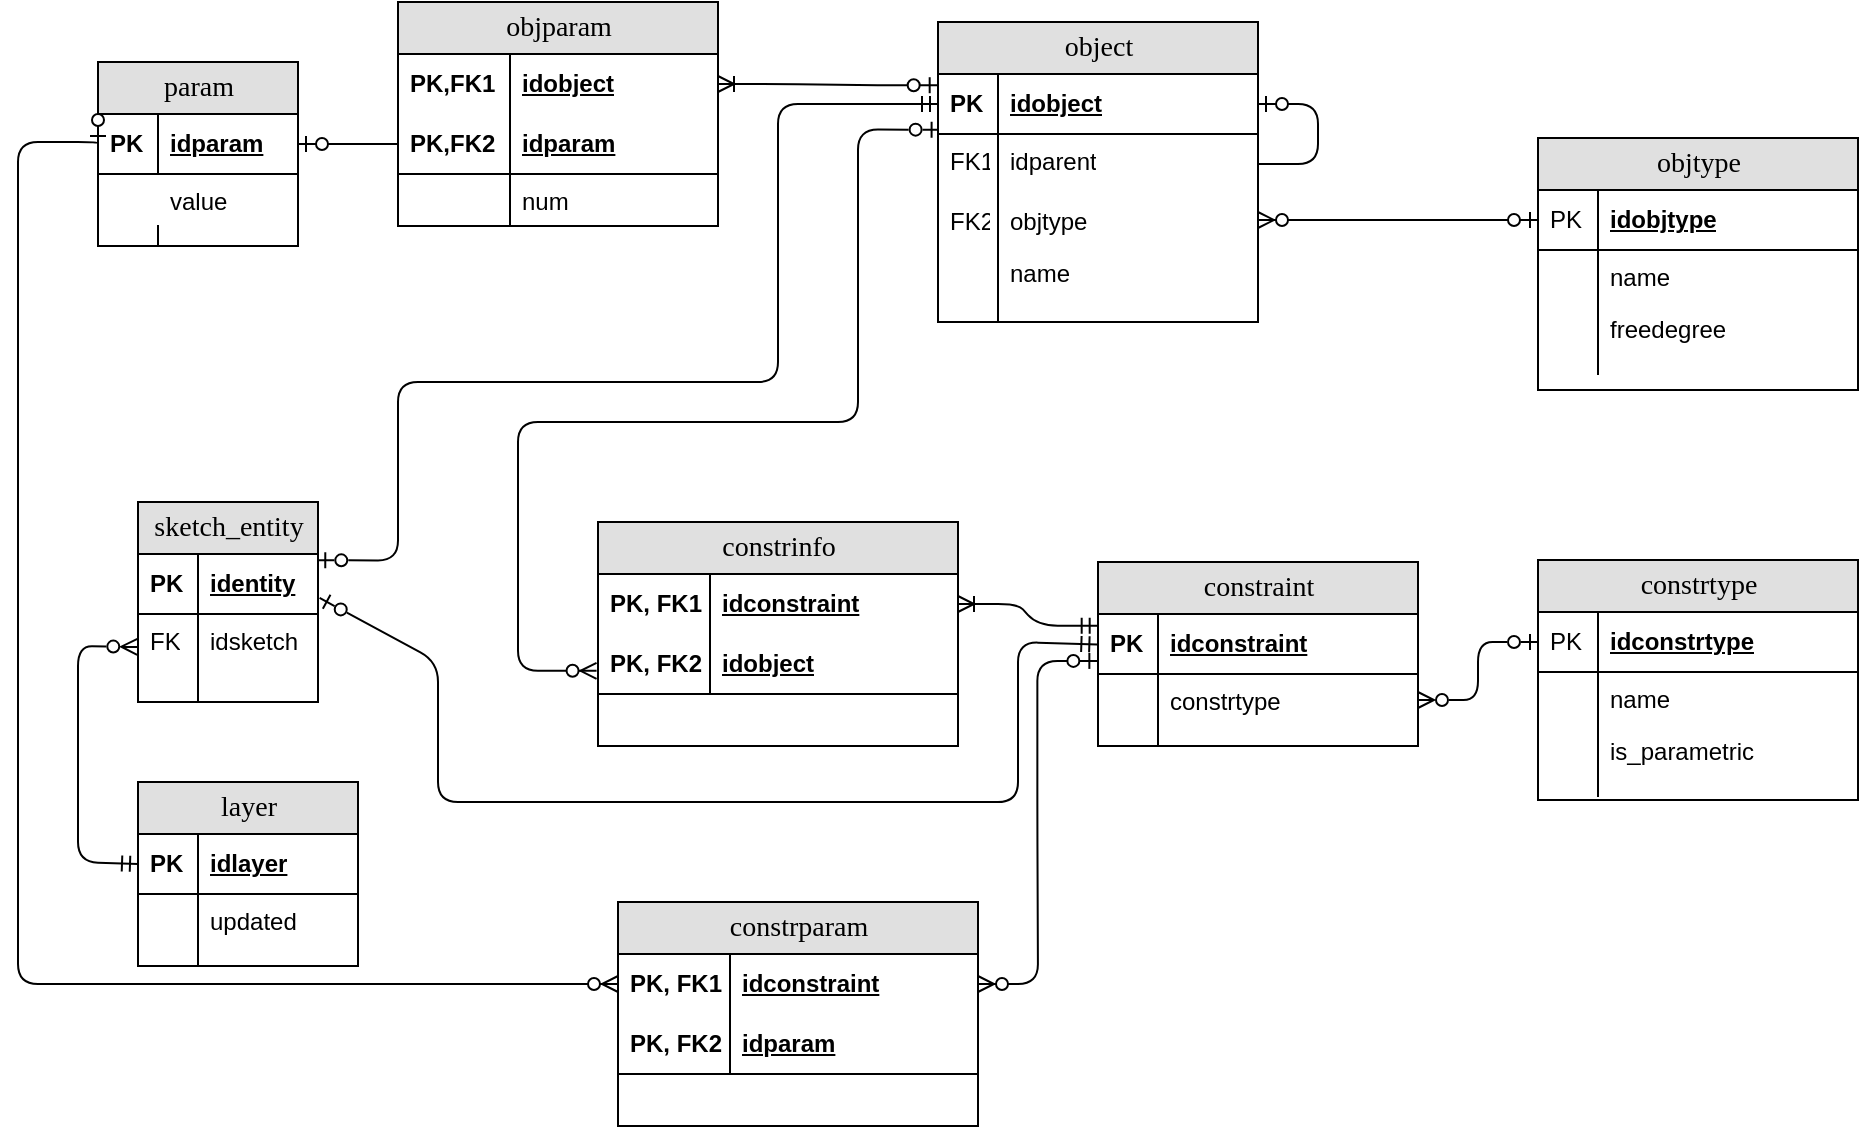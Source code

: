 <mxfile version="20.3.0" type="device"><diagram name="Page-1" id="e56a1550-8fbb-45ad-956c-1786394a9013"><mxGraphModel dx="1185" dy="732" grid="1" gridSize="10" guides="1" tooltips="1" connect="1" arrows="1" fold="1" page="1" pageScale="1" pageWidth="1169" pageHeight="827" background="none" math="0" shadow="0"><root><mxCell id="0"/><mxCell id="1" parent="0"/><mxCell id="2e49270ec7c68f3f-19" value="constrtype" style="swimlane;html=1;fontStyle=0;childLayout=stackLayout;horizontal=1;startSize=26;fillColor=#e0e0e0;horizontalStack=0;resizeParent=1;resizeLast=0;collapsible=1;marginBottom=0;swimlaneFillColor=#ffffff;align=center;rounded=0;shadow=0;comic=0;labelBackgroundColor=none;strokeWidth=1;fontFamily=Verdana;fontSize=14" parent="1" vertex="1"><mxGeometry x="790" y="299" width="160" height="120" as="geometry"/></mxCell><mxCell id="2e49270ec7c68f3f-20" value="idconstrtype" style="shape=partialRectangle;top=0;left=0;right=0;bottom=1;html=1;align=left;verticalAlign=middle;fillColor=none;spacingLeft=34;spacingRight=4;whiteSpace=wrap;overflow=hidden;rotatable=0;points=[[0,0.5],[1,0.5]];portConstraint=eastwest;dropTarget=0;fontStyle=5;" parent="2e49270ec7c68f3f-19" vertex="1"><mxGeometry y="26" width="160" height="30" as="geometry"/></mxCell><mxCell id="2e49270ec7c68f3f-21" value="PK" style="shape=partialRectangle;top=0;left=0;bottom=0;html=1;fillColor=none;align=left;verticalAlign=middle;spacingLeft=4;spacingRight=4;whiteSpace=wrap;overflow=hidden;rotatable=0;points=[];portConstraint=eastwest;part=1;" parent="2e49270ec7c68f3f-20" vertex="1" connectable="0"><mxGeometry width="30" height="30" as="geometry"/></mxCell><mxCell id="2e49270ec7c68f3f-22" value="name" style="shape=partialRectangle;top=0;left=0;right=0;bottom=0;html=1;align=left;verticalAlign=top;fillColor=none;spacingLeft=34;spacingRight=4;whiteSpace=wrap;overflow=hidden;rotatable=0;points=[[0,0.5],[1,0.5]];portConstraint=eastwest;dropTarget=0;" parent="2e49270ec7c68f3f-19" vertex="1"><mxGeometry y="56" width="160" height="26" as="geometry"/></mxCell><mxCell id="2e49270ec7c68f3f-23" value="" style="shape=partialRectangle;top=0;left=0;bottom=0;html=1;fillColor=none;align=left;verticalAlign=top;spacingLeft=4;spacingRight=4;whiteSpace=wrap;overflow=hidden;rotatable=0;points=[];portConstraint=eastwest;part=1;" parent="2e49270ec7c68f3f-22" vertex="1" connectable="0"><mxGeometry width="30" height="26" as="geometry"/></mxCell><mxCell id="2e49270ec7c68f3f-24" value="is_parametric" style="shape=partialRectangle;top=0;left=0;right=0;bottom=0;html=1;align=left;verticalAlign=top;fillColor=none;spacingLeft=34;spacingRight=4;whiteSpace=wrap;overflow=hidden;rotatable=0;points=[[0,0.5],[1,0.5]];portConstraint=eastwest;dropTarget=0;" parent="2e49270ec7c68f3f-19" vertex="1"><mxGeometry y="82" width="160" height="26" as="geometry"/></mxCell><mxCell id="2e49270ec7c68f3f-25" value="" style="shape=partialRectangle;top=0;left=0;bottom=0;html=1;fillColor=none;align=left;verticalAlign=top;spacingLeft=4;spacingRight=4;whiteSpace=wrap;overflow=hidden;rotatable=0;points=[];portConstraint=eastwest;part=1;" parent="2e49270ec7c68f3f-24" vertex="1" connectable="0"><mxGeometry width="30" height="26" as="geometry"/></mxCell><mxCell id="2e49270ec7c68f3f-28" value="" style="shape=partialRectangle;top=0;left=0;right=0;bottom=0;html=1;align=left;verticalAlign=top;fillColor=none;spacingLeft=34;spacingRight=4;whiteSpace=wrap;overflow=hidden;rotatable=0;points=[[0,0.5],[1,0.5]];portConstraint=eastwest;dropTarget=0;" parent="2e49270ec7c68f3f-19" vertex="1"><mxGeometry y="108" width="160" height="10" as="geometry"/></mxCell><mxCell id="2e49270ec7c68f3f-29" value="" style="shape=partialRectangle;top=0;left=0;bottom=0;html=1;fillColor=none;align=left;verticalAlign=top;spacingLeft=4;spacingRight=4;whiteSpace=wrap;overflow=hidden;rotatable=0;points=[];portConstraint=eastwest;part=1;" parent="2e49270ec7c68f3f-28" vertex="1" connectable="0"><mxGeometry width="30" height="10" as="geometry"/></mxCell><mxCell id="2e49270ec7c68f3f-58" value="" style="edgeStyle=orthogonalEdgeStyle;html=1;endArrow=ERzeroToMany;startArrow=ERzeroToOne;labelBackgroundColor=none;fontFamily=Verdana;fontSize=14;entryX=-0.004;entryY=0.613;entryDx=0;entryDy=0;entryPerimeter=0;startFill=0;exitX=0.005;exitY=0.928;exitDx=0;exitDy=0;exitPerimeter=0;" parent="1" source="JRJyZ1dtYVGgoITnf_il-45" target="2e49270ec7c68f3f-67" edge="1"><mxGeometry width="100" height="100" relative="1" as="geometry"><mxPoint x="550" y="110" as="sourcePoint"/><mxPoint x="300" y="360" as="targetPoint"/><Array as="points"><mxPoint x="450" y="84"/><mxPoint x="450" y="230"/><mxPoint x="280" y="230"/><mxPoint x="280" y="354"/></Array></mxGeometry></mxCell><mxCell id="2e49270ec7c68f3f-64" value="constrinfo" style="swimlane;html=1;fontStyle=0;childLayout=stackLayout;horizontal=1;startSize=26;fillColor=#e0e0e0;horizontalStack=0;resizeParent=1;resizeLast=0;collapsible=1;marginBottom=0;swimlaneFillColor=#ffffff;align=center;rounded=0;shadow=0;comic=0;labelBackgroundColor=none;strokeWidth=1;fontFamily=Verdana;fontSize=14" parent="1" vertex="1"><mxGeometry x="320" y="280" width="180" height="112" as="geometry"/></mxCell><mxCell id="2e49270ec7c68f3f-65" value="idconstraint" style="shape=partialRectangle;top=0;left=0;right=0;bottom=0;html=1;align=left;verticalAlign=middle;fillColor=none;spacingLeft=60;spacingRight=4;whiteSpace=wrap;overflow=hidden;rotatable=0;points=[[0,0.5],[1,0.5]];portConstraint=eastwest;dropTarget=0;fontStyle=5;" parent="2e49270ec7c68f3f-64" vertex="1"><mxGeometry y="26" width="180" height="30" as="geometry"/></mxCell><mxCell id="2e49270ec7c68f3f-66" value="PK, FK1" style="shape=partialRectangle;fontStyle=1;top=0;left=0;bottom=0;html=1;fillColor=none;align=left;verticalAlign=middle;spacingLeft=4;spacingRight=4;whiteSpace=wrap;overflow=hidden;rotatable=0;points=[];portConstraint=eastwest;part=1;strokeColor=default;" parent="2e49270ec7c68f3f-65" vertex="1" connectable="0"><mxGeometry width="56" height="30" as="geometry"/></mxCell><mxCell id="2e49270ec7c68f3f-67" value="idobject" style="shape=partialRectangle;top=0;left=0;right=0;bottom=1;html=1;align=left;verticalAlign=middle;fillColor=none;spacingLeft=60;spacingRight=4;whiteSpace=wrap;overflow=hidden;rotatable=0;points=[[0,0.5],[1,0.5]];portConstraint=eastwest;dropTarget=0;fontStyle=5;strokeColor=default;" parent="2e49270ec7c68f3f-64" vertex="1"><mxGeometry y="56" width="180" height="30" as="geometry"/></mxCell><mxCell id="2e49270ec7c68f3f-68" value="PK, FK2" style="shape=partialRectangle;fontStyle=1;top=0;left=0;bottom=0;html=1;fillColor=none;align=left;verticalAlign=middle;spacingLeft=4;spacingRight=4;whiteSpace=wrap;overflow=hidden;rotatable=0;points=[];portConstraint=eastwest;part=1;" parent="2e49270ec7c68f3f-67" vertex="1" connectable="0"><mxGeometry width="56" height="30" as="geometry"/></mxCell><mxCell id="GAiNiBLoy0UQSmP_4jU9-3" value="sketch_entity" style="swimlane;html=1;fontStyle=0;childLayout=stackLayout;horizontal=1;startSize=26;fillColor=#e0e0e0;horizontalStack=0;resizeParent=1;resizeLast=0;collapsible=1;marginBottom=0;swimlaneFillColor=#ffffff;align=center;rounded=0;shadow=0;comic=0;labelBackgroundColor=none;strokeWidth=1;fontFamily=Verdana;fontSize=14;swimlaneLine=1;" parent="1" vertex="1"><mxGeometry x="90" y="270" width="90" height="100" as="geometry"/></mxCell><mxCell id="GAiNiBLoy0UQSmP_4jU9-4" value="identity" style="shape=partialRectangle;top=0;left=0;right=0;bottom=1;html=1;align=left;verticalAlign=middle;fillColor=none;spacingLeft=34;spacingRight=4;whiteSpace=wrap;overflow=hidden;rotatable=0;points=[[0,0.5],[1,0.5]];portConstraint=eastwest;dropTarget=0;fontStyle=5;" parent="GAiNiBLoy0UQSmP_4jU9-3" vertex="1"><mxGeometry y="26" width="90" height="30" as="geometry"/></mxCell><mxCell id="GAiNiBLoy0UQSmP_4jU9-5" value="&lt;b&gt;PK&lt;/b&gt;" style="shape=partialRectangle;top=0;left=0;bottom=0;html=1;fillColor=none;align=left;verticalAlign=middle;spacingLeft=4;spacingRight=4;whiteSpace=wrap;overflow=hidden;rotatable=0;points=[];portConstraint=eastwest;part=1;" parent="GAiNiBLoy0UQSmP_4jU9-4" vertex="1" connectable="0"><mxGeometry width="30" height="30" as="geometry"/></mxCell><mxCell id="GAiNiBLoy0UQSmP_4jU9-6" value="idsketch" style="shape=partialRectangle;top=0;left=0;right=0;bottom=0;html=1;align=left;verticalAlign=top;fillColor=none;spacingLeft=34;spacingRight=4;whiteSpace=wrap;overflow=hidden;rotatable=0;points=[[0,0.5],[1,0.5]];portConstraint=eastwest;dropTarget=0;" parent="GAiNiBLoy0UQSmP_4jU9-3" vertex="1"><mxGeometry y="56" width="90" height="26" as="geometry"/></mxCell><mxCell id="GAiNiBLoy0UQSmP_4jU9-7" value="FK" style="shape=partialRectangle;top=0;left=0;bottom=0;html=1;fillColor=none;align=left;verticalAlign=top;spacingLeft=4;spacingRight=4;whiteSpace=wrap;overflow=hidden;rotatable=0;points=[];portConstraint=eastwest;part=1;" parent="GAiNiBLoy0UQSmP_4jU9-6" vertex="1" connectable="0"><mxGeometry width="30" height="26" as="geometry"/></mxCell><mxCell id="GAiNiBLoy0UQSmP_4jU9-10" value="" style="shape=partialRectangle;top=0;left=0;right=0;bottom=0;html=1;align=left;verticalAlign=top;fillColor=none;spacingLeft=34;spacingRight=4;whiteSpace=wrap;overflow=hidden;rotatable=0;points=[[0,0.5],[1,0.5]];portConstraint=eastwest;dropTarget=0;" parent="GAiNiBLoy0UQSmP_4jU9-3" vertex="1"><mxGeometry y="82" width="90" height="18" as="geometry"/></mxCell><mxCell id="GAiNiBLoy0UQSmP_4jU9-11" value="" style="shape=partialRectangle;top=0;left=0;bottom=0;html=1;fillColor=none;align=left;verticalAlign=top;spacingLeft=4;spacingRight=4;whiteSpace=wrap;overflow=hidden;rotatable=0;points=[];portConstraint=eastwest;part=1;" parent="GAiNiBLoy0UQSmP_4jU9-10" vertex="1" connectable="0"><mxGeometry width="30" height="18" as="geometry"/></mxCell><mxCell id="GAiNiBLoy0UQSmP_4jU9-13" value="layer" style="swimlane;html=1;fontStyle=0;childLayout=stackLayout;horizontal=1;startSize=26;fillColor=#e0e0e0;horizontalStack=0;resizeParent=1;resizeLast=0;collapsible=1;marginBottom=0;swimlaneFillColor=#ffffff;align=center;rounded=0;shadow=0;comic=0;labelBackgroundColor=none;strokeWidth=1;fontFamily=Verdana;fontSize=14;swimlaneLine=1;" parent="1" vertex="1"><mxGeometry x="90" y="410" width="110" height="92" as="geometry"/></mxCell><mxCell id="GAiNiBLoy0UQSmP_4jU9-14" value="idlayer" style="shape=partialRectangle;top=0;left=0;right=0;bottom=1;html=1;align=left;verticalAlign=middle;fillColor=none;spacingLeft=34;spacingRight=4;whiteSpace=wrap;overflow=hidden;rotatable=0;points=[[0,0.5],[1,0.5]];portConstraint=eastwest;dropTarget=0;fontStyle=5;" parent="GAiNiBLoy0UQSmP_4jU9-13" vertex="1"><mxGeometry y="26" width="110" height="30" as="geometry"/></mxCell><mxCell id="GAiNiBLoy0UQSmP_4jU9-15" value="&lt;b&gt;PK&lt;/b&gt;" style="shape=partialRectangle;top=0;left=0;bottom=0;html=1;fillColor=none;align=left;verticalAlign=middle;spacingLeft=4;spacingRight=4;whiteSpace=wrap;overflow=hidden;rotatable=0;points=[];portConstraint=eastwest;part=1;" parent="GAiNiBLoy0UQSmP_4jU9-14" vertex="1" connectable="0"><mxGeometry width="30" height="30" as="geometry"/></mxCell><mxCell id="GAiNiBLoy0UQSmP_4jU9-16" value="updated" style="shape=partialRectangle;top=0;left=0;right=0;bottom=0;html=1;align=left;verticalAlign=top;fillColor=none;spacingLeft=34;spacingRight=4;whiteSpace=wrap;overflow=hidden;rotatable=0;points=[[0,0.5],[1,0.5]];portConstraint=eastwest;dropTarget=0;" parent="GAiNiBLoy0UQSmP_4jU9-13" vertex="1"><mxGeometry y="56" width="110" height="26" as="geometry"/></mxCell><mxCell id="GAiNiBLoy0UQSmP_4jU9-17" value="" style="shape=partialRectangle;top=0;left=0;bottom=0;html=1;fillColor=none;align=left;verticalAlign=top;spacingLeft=4;spacingRight=4;whiteSpace=wrap;overflow=hidden;rotatable=0;points=[];portConstraint=eastwest;part=1;" parent="GAiNiBLoy0UQSmP_4jU9-16" vertex="1" connectable="0"><mxGeometry width="30" height="26" as="geometry"/></mxCell><mxCell id="GAiNiBLoy0UQSmP_4jU9-18" value="" style="shape=partialRectangle;top=0;left=0;right=0;bottom=0;html=1;align=left;verticalAlign=top;fillColor=none;spacingLeft=34;spacingRight=4;whiteSpace=wrap;overflow=hidden;rotatable=0;points=[[0,0.5],[1,0.5]];portConstraint=eastwest;dropTarget=0;" parent="GAiNiBLoy0UQSmP_4jU9-13" vertex="1"><mxGeometry y="82" width="110" height="10" as="geometry"/></mxCell><mxCell id="GAiNiBLoy0UQSmP_4jU9-19" value="" style="shape=partialRectangle;top=0;left=0;bottom=0;html=1;fillColor=none;align=left;verticalAlign=top;spacingLeft=4;spacingRight=4;whiteSpace=wrap;overflow=hidden;rotatable=0;points=[];portConstraint=eastwest;part=1;" parent="GAiNiBLoy0UQSmP_4jU9-18" vertex="1" connectable="0"><mxGeometry width="30" height="10" as="geometry"/></mxCell><mxCell id="GAiNiBLoy0UQSmP_4jU9-28" value="objtype" style="swimlane;html=1;fontStyle=0;childLayout=stackLayout;horizontal=1;startSize=26;fillColor=#e0e0e0;horizontalStack=0;resizeParent=1;resizeLast=0;collapsible=1;marginBottom=0;swimlaneFillColor=#ffffff;align=center;rounded=0;shadow=0;comic=0;labelBackgroundColor=none;strokeWidth=1;fontFamily=Verdana;fontSize=14" parent="1" vertex="1"><mxGeometry x="790" y="88" width="160" height="126" as="geometry"/></mxCell><mxCell id="GAiNiBLoy0UQSmP_4jU9-29" value="idobjtype" style="shape=partialRectangle;top=0;left=0;right=0;bottom=1;html=1;align=left;verticalAlign=middle;fillColor=none;spacingLeft=34;spacingRight=4;whiteSpace=wrap;overflow=hidden;rotatable=0;points=[[0,0.5],[1,0.5]];portConstraint=eastwest;dropTarget=0;fontStyle=5;" parent="GAiNiBLoy0UQSmP_4jU9-28" vertex="1"><mxGeometry y="26" width="160" height="30" as="geometry"/></mxCell><mxCell id="GAiNiBLoy0UQSmP_4jU9-30" value="PK" style="shape=partialRectangle;top=0;left=0;bottom=0;html=1;fillColor=none;align=left;verticalAlign=middle;spacingLeft=4;spacingRight=4;whiteSpace=wrap;overflow=hidden;rotatable=0;points=[];portConstraint=eastwest;part=1;" parent="GAiNiBLoy0UQSmP_4jU9-29" vertex="1" connectable="0"><mxGeometry width="30" height="30" as="geometry"/></mxCell><mxCell id="GAiNiBLoy0UQSmP_4jU9-31" value="name" style="shape=partialRectangle;top=0;left=0;right=0;bottom=0;html=1;align=left;verticalAlign=top;fillColor=none;spacingLeft=34;spacingRight=4;whiteSpace=wrap;overflow=hidden;rotatable=0;points=[[0,0.5],[1,0.5]];portConstraint=eastwest;dropTarget=0;" parent="GAiNiBLoy0UQSmP_4jU9-28" vertex="1"><mxGeometry y="56" width="160" height="26" as="geometry"/></mxCell><mxCell id="GAiNiBLoy0UQSmP_4jU9-32" value="" style="shape=partialRectangle;top=0;left=0;bottom=0;html=1;fillColor=none;align=left;verticalAlign=top;spacingLeft=4;spacingRight=4;whiteSpace=wrap;overflow=hidden;rotatable=0;points=[];portConstraint=eastwest;part=1;" parent="GAiNiBLoy0UQSmP_4jU9-31" vertex="1" connectable="0"><mxGeometry width="30" height="26" as="geometry"/></mxCell><mxCell id="GAiNiBLoy0UQSmP_4jU9-33" value="freedegree" style="shape=partialRectangle;top=0;left=0;right=0;bottom=0;html=1;align=left;verticalAlign=top;fillColor=none;spacingLeft=34;spacingRight=4;whiteSpace=wrap;overflow=hidden;rotatable=0;points=[[0,0.5],[1,0.5]];portConstraint=eastwest;dropTarget=0;" parent="GAiNiBLoy0UQSmP_4jU9-28" vertex="1"><mxGeometry y="82" width="160" height="26" as="geometry"/></mxCell><mxCell id="GAiNiBLoy0UQSmP_4jU9-34" value="" style="shape=partialRectangle;top=0;left=0;bottom=0;html=1;fillColor=none;align=left;verticalAlign=top;spacingLeft=4;spacingRight=4;whiteSpace=wrap;overflow=hidden;rotatable=0;points=[];portConstraint=eastwest;part=1;" parent="GAiNiBLoy0UQSmP_4jU9-33" vertex="1" connectable="0"><mxGeometry width="30" height="26" as="geometry"/></mxCell><mxCell id="GAiNiBLoy0UQSmP_4jU9-37" value="" style="shape=partialRectangle;top=0;left=0;right=0;bottom=0;html=1;align=left;verticalAlign=top;fillColor=none;spacingLeft=34;spacingRight=4;whiteSpace=wrap;overflow=hidden;rotatable=0;points=[[0,0.5],[1,0.5]];portConstraint=eastwest;dropTarget=0;" parent="GAiNiBLoy0UQSmP_4jU9-28" vertex="1"><mxGeometry y="108" width="160" height="10" as="geometry"/></mxCell><mxCell id="GAiNiBLoy0UQSmP_4jU9-38" value="" style="shape=partialRectangle;top=0;left=0;bottom=0;html=1;fillColor=none;align=left;verticalAlign=top;spacingLeft=4;spacingRight=4;whiteSpace=wrap;overflow=hidden;rotatable=0;points=[];portConstraint=eastwest;part=1;" parent="GAiNiBLoy0UQSmP_4jU9-37" vertex="1" connectable="0"><mxGeometry width="30" height="10" as="geometry"/></mxCell><mxCell id="GAiNiBLoy0UQSmP_4jU9-39" value="constraint" style="swimlane;html=1;fontStyle=0;childLayout=stackLayout;horizontal=1;startSize=26;fillColor=#e0e0e0;horizontalStack=0;resizeParent=1;resizeLast=0;collapsible=1;marginBottom=0;swimlaneFillColor=#ffffff;align=center;rounded=0;shadow=0;comic=0;labelBackgroundColor=none;strokeWidth=1;fontFamily=Verdana;fontSize=14" parent="1" vertex="1"><mxGeometry x="570" y="300" width="160" height="92" as="geometry"/></mxCell><mxCell id="GAiNiBLoy0UQSmP_4jU9-40" value="idconstraint" style="shape=partialRectangle;top=0;left=0;right=0;bottom=1;html=1;align=left;verticalAlign=middle;fillColor=none;spacingLeft=34;spacingRight=4;whiteSpace=wrap;overflow=hidden;rotatable=0;points=[[0,0.5],[1,0.5]];portConstraint=eastwest;dropTarget=0;fontStyle=5;" parent="GAiNiBLoy0UQSmP_4jU9-39" vertex="1"><mxGeometry y="26" width="160" height="30" as="geometry"/></mxCell><mxCell id="GAiNiBLoy0UQSmP_4jU9-41" value="&lt;b&gt;PK&lt;/b&gt;" style="shape=partialRectangle;top=0;left=0;bottom=0;html=1;fillColor=none;align=left;verticalAlign=middle;spacingLeft=4;spacingRight=4;whiteSpace=wrap;overflow=hidden;rotatable=0;points=[];portConstraint=eastwest;part=1;" parent="GAiNiBLoy0UQSmP_4jU9-40" vertex="1" connectable="0"><mxGeometry width="30" height="30" as="geometry"/></mxCell><mxCell id="GAiNiBLoy0UQSmP_4jU9-42" value="constrtype" style="shape=partialRectangle;top=0;left=0;right=0;bottom=0;html=1;align=left;verticalAlign=top;fillColor=none;spacingLeft=34;spacingRight=4;whiteSpace=wrap;overflow=hidden;rotatable=0;points=[[0,0.5],[1,0.5]];portConstraint=eastwest;dropTarget=0;" parent="GAiNiBLoy0UQSmP_4jU9-39" vertex="1"><mxGeometry y="56" width="160" height="26" as="geometry"/></mxCell><mxCell id="GAiNiBLoy0UQSmP_4jU9-43" value="" style="shape=partialRectangle;top=0;left=0;bottom=0;html=1;fillColor=none;align=left;verticalAlign=top;spacingLeft=4;spacingRight=4;whiteSpace=wrap;overflow=hidden;rotatable=0;points=[];portConstraint=eastwest;part=1;" parent="GAiNiBLoy0UQSmP_4jU9-42" vertex="1" connectable="0"><mxGeometry width="30" height="26" as="geometry"/></mxCell><mxCell id="GAiNiBLoy0UQSmP_4jU9-48" value="" style="shape=partialRectangle;top=0;left=0;right=0;bottom=0;html=1;align=left;verticalAlign=top;fillColor=none;spacingLeft=34;spacingRight=4;whiteSpace=wrap;overflow=hidden;rotatable=0;points=[[0,0.5],[1,0.5]];portConstraint=eastwest;dropTarget=0;" parent="GAiNiBLoy0UQSmP_4jU9-39" vertex="1"><mxGeometry y="82" width="160" height="10" as="geometry"/></mxCell><mxCell id="GAiNiBLoy0UQSmP_4jU9-49" value="" style="shape=partialRectangle;top=0;left=0;bottom=0;html=1;fillColor=none;align=left;verticalAlign=top;spacingLeft=4;spacingRight=4;whiteSpace=wrap;overflow=hidden;rotatable=0;points=[];portConstraint=eastwest;part=1;" parent="GAiNiBLoy0UQSmP_4jU9-48" vertex="1" connectable="0"><mxGeometry width="30" height="10" as="geometry"/></mxCell><mxCell id="GAiNiBLoy0UQSmP_4jU9-50" value="" style="edgeStyle=entityRelationEdgeStyle;html=1;endArrow=ERzeroToMany;startArrow=ERzeroToOne;labelBackgroundColor=none;fontFamily=Verdana;fontSize=14;exitX=0;exitY=0.5;exitDx=0;exitDy=0;entryX=1;entryY=0.5;entryDx=0;entryDy=0;" parent="1" source="GAiNiBLoy0UQSmP_4jU9-29" target="JRJyZ1dtYVGgoITnf_il-49" edge="1"><mxGeometry width="100" height="100" relative="1" as="geometry"><mxPoint x="965" y="220" as="sourcePoint"/><mxPoint x="890" y="150" as="targetPoint"/></mxGeometry></mxCell><mxCell id="GAiNiBLoy0UQSmP_4jU9-52" value="" style="edgeStyle=entityRelationEdgeStyle;html=1;endArrow=ERoneToMany;startArrow=ERmandOne;labelBackgroundColor=none;fontFamily=Verdana;fontSize=14;entryX=1;entryY=0.5;exitX=-0.001;exitY=0.194;exitDx=0;exitDy=0;entryDx=0;entryDy=0;startFill=0;endFill=0;exitPerimeter=0;" parent="1" source="GAiNiBLoy0UQSmP_4jU9-40" target="2e49270ec7c68f3f-65" edge="1"><mxGeometry width="100" height="100" relative="1" as="geometry"><mxPoint x="740" y="240" as="sourcePoint"/><mxPoint x="570" y="240" as="targetPoint"/></mxGeometry></mxCell><mxCell id="GAiNiBLoy0UQSmP_4jU9-53" value="" style="edgeStyle=orthogonalEdgeStyle;html=1;endArrow=ERmandOne;startArrow=ERzeroToOne;labelBackgroundColor=none;fontFamily=Verdana;fontSize=14;endFill=0;exitX=0.996;exitY=0.105;exitDx=0;exitDy=0;exitPerimeter=0;startFill=0;entryX=0;entryY=0.5;entryDx=0;entryDy=0;" parent="1" source="GAiNiBLoy0UQSmP_4jU9-4" target="JRJyZ1dtYVGgoITnf_il-45" edge="1"><mxGeometry width="100" height="100" relative="1" as="geometry"><mxPoint x="210" y="290" as="sourcePoint"/><mxPoint x="550" y="80" as="targetPoint"/><Array as="points"><mxPoint x="220" y="299"/><mxPoint x="220" y="210"/><mxPoint x="410" y="210"/><mxPoint x="410" y="71"/></Array></mxGeometry></mxCell><mxCell id="GAiNiBLoy0UQSmP_4jU9-56" value="" style="edgeStyle=entityRelationEdgeStyle;html=1;endArrow=ERzeroToMany;startArrow=ERzeroToOne;labelBackgroundColor=none;fontFamily=Verdana;fontSize=14;entryX=1;entryY=0.5;exitX=0;exitY=0.5;exitDx=0;exitDy=0;entryDx=0;entryDy=0;endFill=0;startFill=0;" parent="1" source="2e49270ec7c68f3f-20" target="GAiNiBLoy0UQSmP_4jU9-42" edge="1"><mxGeometry width="100" height="100" relative="1" as="geometry"><mxPoint x="1070" y="95" as="sourcePoint"/><mxPoint x="930" y="141.0" as="targetPoint"/></mxGeometry></mxCell><mxCell id="GAiNiBLoy0UQSmP_4jU9-58" value="" style="endArrow=ERzeroToMany;html=1;rounded=1;entryX=-0.004;entryY=0.634;entryDx=0;entryDy=0;entryPerimeter=0;exitX=0;exitY=0.5;exitDx=0;exitDy=0;startArrow=ERmandOne;startFill=0;endFill=0;" parent="1" source="GAiNiBLoy0UQSmP_4jU9-14" target="GAiNiBLoy0UQSmP_4jU9-6" edge="1"><mxGeometry width="50" height="50" relative="1" as="geometry"><mxPoint x="260" y="480" as="sourcePoint"/><mxPoint x="310" y="430" as="targetPoint"/><Array as="points"><mxPoint x="60" y="450"/><mxPoint x="60" y="390"/><mxPoint x="60" y="342"/></Array></mxGeometry></mxCell><mxCell id="GAiNiBLoy0UQSmP_4jU9-61" value="" style="endArrow=ERmandOne;html=1;rounded=1;exitX=1.009;exitY=0.733;exitDx=0;exitDy=0;exitPerimeter=0;entryX=-0.002;entryY=0.509;entryDx=0;entryDy=0;entryPerimeter=0;startArrow=ERzeroToOne;startFill=0;endFill=0;" parent="1" source="GAiNiBLoy0UQSmP_4jU9-4" target="GAiNiBLoy0UQSmP_4jU9-40" edge="1"><mxGeometry width="50" height="50" relative="1" as="geometry"><mxPoint x="300" y="320" as="sourcePoint"/><mxPoint x="550" y="420" as="targetPoint"/><Array as="points"><mxPoint x="240" y="350"/><mxPoint x="240" y="420"/><mxPoint x="530" y="420"/><mxPoint x="530" y="340"/></Array></mxGeometry></mxCell><mxCell id="JRJyZ1dtYVGgoITnf_il-1" value="param" style="swimlane;html=1;fontStyle=0;childLayout=stackLayout;horizontal=1;startSize=26;fillColor=#e0e0e0;horizontalStack=0;resizeParent=1;resizeLast=0;collapsible=1;marginBottom=0;swimlaneFillColor=#ffffff;align=center;rounded=0;shadow=0;comic=0;labelBackgroundColor=none;strokeWidth=1;fontFamily=Verdana;fontSize=14;swimlaneLine=1;" vertex="1" parent="1"><mxGeometry x="70" y="50" width="100" height="92" as="geometry"/></mxCell><mxCell id="JRJyZ1dtYVGgoITnf_il-2" value="idparam" style="shape=partialRectangle;top=0;left=0;right=0;bottom=1;html=1;align=left;verticalAlign=middle;fillColor=none;spacingLeft=34;spacingRight=4;whiteSpace=wrap;overflow=hidden;rotatable=0;points=[[0,0.5],[1,0.5]];portConstraint=eastwest;dropTarget=0;fontStyle=5;" vertex="1" parent="JRJyZ1dtYVGgoITnf_il-1"><mxGeometry y="26" width="100" height="30" as="geometry"/></mxCell><mxCell id="JRJyZ1dtYVGgoITnf_il-3" value="&lt;b&gt;PK&lt;/b&gt;" style="shape=partialRectangle;top=0;left=0;bottom=0;html=1;fillColor=none;align=left;verticalAlign=middle;spacingLeft=4;spacingRight=4;whiteSpace=wrap;overflow=hidden;rotatable=0;points=[];portConstraint=eastwest;part=1;" vertex="1" connectable="0" parent="JRJyZ1dtYVGgoITnf_il-2"><mxGeometry width="30" height="30" as="geometry"/></mxCell><mxCell id="JRJyZ1dtYVGgoITnf_il-4" value="value" style="shape=partialRectangle;top=0;left=0;right=0;bottom=0;html=1;align=left;verticalAlign=top;fillColor=none;spacingLeft=34;spacingRight=4;whiteSpace=wrap;overflow=hidden;rotatable=0;points=[[0,0.5],[1,0.5]];portConstraint=eastwest;dropTarget=0;" vertex="1" parent="JRJyZ1dtYVGgoITnf_il-1"><mxGeometry y="56" width="100" height="26" as="geometry"/></mxCell><mxCell id="JRJyZ1dtYVGgoITnf_il-8" value="" style="shape=partialRectangle;top=0;left=0;right=0;bottom=0;html=1;align=left;verticalAlign=top;fillColor=none;spacingLeft=34;spacingRight=4;whiteSpace=wrap;overflow=hidden;rotatable=0;points=[[0,0.5],[1,0.5]];portConstraint=eastwest;dropTarget=0;" vertex="1" parent="JRJyZ1dtYVGgoITnf_il-1"><mxGeometry y="82" width="100" height="10" as="geometry"/></mxCell><mxCell id="JRJyZ1dtYVGgoITnf_il-9" value="" style="shape=partialRectangle;top=0;left=0;bottom=0;html=1;fillColor=none;align=left;verticalAlign=top;spacingLeft=4;spacingRight=4;whiteSpace=wrap;overflow=hidden;rotatable=0;points=[];portConstraint=eastwest;part=1;" vertex="1" connectable="0" parent="JRJyZ1dtYVGgoITnf_il-8"><mxGeometry width="30" height="10" as="geometry"/></mxCell><mxCell id="JRJyZ1dtYVGgoITnf_il-10" value="objparam" style="swimlane;html=1;fontStyle=0;childLayout=stackLayout;horizontal=1;startSize=26;fillColor=#e0e0e0;horizontalStack=0;resizeParent=1;resizeLast=0;collapsible=1;marginBottom=0;swimlaneFillColor=#ffffff;align=center;rounded=0;shadow=0;comic=0;labelBackgroundColor=none;strokeWidth=1;fontFamily=Verdana;fontSize=14" vertex="1" parent="1"><mxGeometry x="220" y="20" width="160" height="112" as="geometry"/></mxCell><mxCell id="JRJyZ1dtYVGgoITnf_il-11" value="idobject" style="shape=partialRectangle;top=0;left=0;right=0;bottom=0;html=1;align=left;verticalAlign=middle;fillColor=none;spacingLeft=60;spacingRight=4;whiteSpace=wrap;overflow=hidden;rotatable=0;points=[[0,0.5],[1,0.5]];portConstraint=eastwest;dropTarget=0;fontStyle=5;" vertex="1" parent="JRJyZ1dtYVGgoITnf_il-10"><mxGeometry y="26" width="160" height="30" as="geometry"/></mxCell><mxCell id="JRJyZ1dtYVGgoITnf_il-12" value="PK,FK1" style="shape=partialRectangle;fontStyle=1;top=0;left=0;bottom=0;html=1;fillColor=none;align=left;verticalAlign=middle;spacingLeft=4;spacingRight=4;whiteSpace=wrap;overflow=hidden;rotatable=0;points=[];portConstraint=eastwest;part=1;" vertex="1" connectable="0" parent="JRJyZ1dtYVGgoITnf_il-11"><mxGeometry width="56" height="30" as="geometry"/></mxCell><mxCell id="JRJyZ1dtYVGgoITnf_il-13" value="idparam" style="shape=partialRectangle;top=0;left=0;right=0;bottom=1;html=1;align=left;verticalAlign=middle;fillColor=none;spacingLeft=60;spacingRight=4;whiteSpace=wrap;overflow=hidden;rotatable=0;points=[[0,0.5],[1,0.5]];portConstraint=eastwest;dropTarget=0;fontStyle=5;" vertex="1" parent="JRJyZ1dtYVGgoITnf_il-10"><mxGeometry y="56" width="160" height="30" as="geometry"/></mxCell><mxCell id="JRJyZ1dtYVGgoITnf_il-14" value="PK,FK2" style="shape=partialRectangle;fontStyle=1;top=0;left=0;bottom=0;html=1;fillColor=none;align=left;verticalAlign=middle;spacingLeft=4;spacingRight=4;whiteSpace=wrap;overflow=hidden;rotatable=0;points=[];portConstraint=eastwest;part=1;" vertex="1" connectable="0" parent="JRJyZ1dtYVGgoITnf_il-13"><mxGeometry width="56" height="30" as="geometry"/></mxCell><mxCell id="JRJyZ1dtYVGgoITnf_il-15" value="num" style="shape=partialRectangle;top=0;left=0;right=0;bottom=0;html=1;align=left;verticalAlign=top;fillColor=none;spacingLeft=60;spacingRight=4;whiteSpace=wrap;overflow=hidden;rotatable=0;points=[[0,0.5],[1,0.5]];portConstraint=eastwest;dropTarget=0;" vertex="1" parent="JRJyZ1dtYVGgoITnf_il-10"><mxGeometry y="86" width="160" height="26" as="geometry"/></mxCell><mxCell id="JRJyZ1dtYVGgoITnf_il-16" value="" style="shape=partialRectangle;top=0;left=0;bottom=0;html=1;fillColor=none;align=left;verticalAlign=top;spacingLeft=4;spacingRight=4;whiteSpace=wrap;overflow=hidden;rotatable=0;points=[];portConstraint=eastwest;part=1;" vertex="1" connectable="0" parent="JRJyZ1dtYVGgoITnf_il-15"><mxGeometry width="56" height="26" as="geometry"/></mxCell><mxCell id="JRJyZ1dtYVGgoITnf_il-44" value="object" style="swimlane;html=1;fontStyle=0;childLayout=stackLayout;horizontal=1;startSize=26;fillColor=#e0e0e0;horizontalStack=0;resizeParent=1;resizeLast=0;collapsible=1;marginBottom=0;swimlaneFillColor=#ffffff;align=center;rounded=0;shadow=0;comic=0;labelBackgroundColor=none;strokeWidth=1;fontFamily=Verdana;fontSize=14" vertex="1" parent="1"><mxGeometry x="490" y="30" width="160" height="150" as="geometry"/></mxCell><mxCell id="JRJyZ1dtYVGgoITnf_il-45" value="idobject" style="shape=partialRectangle;top=0;left=0;right=0;bottom=1;html=1;align=left;verticalAlign=middle;fillColor=none;spacingLeft=34;spacingRight=4;whiteSpace=wrap;overflow=hidden;rotatable=0;points=[[0,0.5],[1,0.5]];portConstraint=eastwest;dropTarget=0;fontStyle=5;" vertex="1" parent="JRJyZ1dtYVGgoITnf_il-44"><mxGeometry y="26" width="160" height="30" as="geometry"/></mxCell><mxCell id="JRJyZ1dtYVGgoITnf_il-46" value="&lt;b&gt;PK&lt;/b&gt;" style="shape=partialRectangle;top=0;left=0;bottom=0;html=1;fillColor=none;align=left;verticalAlign=middle;spacingLeft=4;spacingRight=4;whiteSpace=wrap;overflow=hidden;rotatable=0;points=[];portConstraint=eastwest;part=1;" vertex="1" connectable="0" parent="JRJyZ1dtYVGgoITnf_il-45"><mxGeometry width="30" height="30" as="geometry"/></mxCell><mxCell id="JRJyZ1dtYVGgoITnf_il-47" value="idparent" style="shape=partialRectangle;top=0;left=0;right=0;bottom=0;html=1;align=left;verticalAlign=top;fillColor=none;spacingLeft=34;spacingRight=4;whiteSpace=wrap;overflow=hidden;rotatable=0;points=[[0,0.5],[1,0.5]];portConstraint=eastwest;dropTarget=0;" vertex="1" parent="JRJyZ1dtYVGgoITnf_il-44"><mxGeometry y="56" width="160" height="30" as="geometry"/></mxCell><mxCell id="JRJyZ1dtYVGgoITnf_il-48" value="FK1" style="shape=partialRectangle;top=0;left=0;bottom=0;html=1;fillColor=none;align=left;verticalAlign=top;spacingLeft=4;spacingRight=4;whiteSpace=wrap;overflow=hidden;rotatable=0;points=[];portConstraint=eastwest;part=1;" vertex="1" connectable="0" parent="JRJyZ1dtYVGgoITnf_il-47"><mxGeometry width="30" height="30" as="geometry"/></mxCell><mxCell id="JRJyZ1dtYVGgoITnf_il-49" value="objtype" style="shape=partialRectangle;top=0;left=0;right=0;bottom=0;html=1;align=left;verticalAlign=top;fillColor=none;spacingLeft=34;spacingRight=4;whiteSpace=wrap;overflow=hidden;rotatable=0;points=[[0,0.5],[1,0.5]];portConstraint=eastwest;dropTarget=0;" vertex="1" parent="JRJyZ1dtYVGgoITnf_il-44"><mxGeometry y="86" width="160" height="26" as="geometry"/></mxCell><mxCell id="JRJyZ1dtYVGgoITnf_il-50" value="FK2" style="shape=partialRectangle;top=0;left=0;bottom=0;html=1;fillColor=none;align=left;verticalAlign=top;spacingLeft=4;spacingRight=4;whiteSpace=wrap;overflow=hidden;rotatable=0;points=[];portConstraint=eastwest;part=1;" vertex="1" connectable="0" parent="JRJyZ1dtYVGgoITnf_il-49"><mxGeometry width="30" height="26" as="geometry"/></mxCell><mxCell id="JRJyZ1dtYVGgoITnf_il-51" value="name" style="shape=partialRectangle;top=0;left=0;right=0;bottom=0;html=1;align=left;verticalAlign=top;fillColor=none;spacingLeft=34;spacingRight=4;whiteSpace=wrap;overflow=hidden;rotatable=0;points=[[0,0.5],[1,0.5]];portConstraint=eastwest;dropTarget=0;" vertex="1" parent="JRJyZ1dtYVGgoITnf_il-44"><mxGeometry y="112" width="160" height="38" as="geometry"/></mxCell><mxCell id="JRJyZ1dtYVGgoITnf_il-52" value="" style="shape=partialRectangle;top=0;left=0;bottom=0;html=1;fillColor=none;align=left;verticalAlign=top;spacingLeft=4;spacingRight=4;whiteSpace=wrap;overflow=hidden;rotatable=0;points=[];portConstraint=eastwest;part=1;" vertex="1" connectable="0" parent="JRJyZ1dtYVGgoITnf_il-51"><mxGeometry width="30" height="38" as="geometry"/></mxCell><mxCell id="JRJyZ1dtYVGgoITnf_il-53" value="" style="edgeStyle=entityRelationEdgeStyle;fontSize=12;html=1;endArrow=ERzeroToOne;endFill=1;rounded=1;exitX=1;exitY=0.5;exitDx=0;exitDy=0;entryX=1;entryY=0.5;entryDx=0;entryDy=0;" edge="1" parent="JRJyZ1dtYVGgoITnf_il-44" source="JRJyZ1dtYVGgoITnf_il-47" target="JRJyZ1dtYVGgoITnf_il-45"><mxGeometry width="100" height="100" relative="1" as="geometry"><mxPoint x="200" y="210" as="sourcePoint"/><mxPoint x="260" y="30" as="targetPoint"/></mxGeometry></mxCell><mxCell id="JRJyZ1dtYVGgoITnf_il-54" value="" style="edgeStyle=entityRelationEdgeStyle;fontSize=12;html=1;endArrow=ERoneToMany;startArrow=ERzeroToOne;rounded=1;exitX=-0.001;exitY=0.187;exitDx=0;exitDy=0;exitPerimeter=0;entryX=1;entryY=0.5;entryDx=0;entryDy=0;" edge="1" parent="1" source="JRJyZ1dtYVGgoITnf_il-45" target="JRJyZ1dtYVGgoITnf_il-11"><mxGeometry width="100" height="100" relative="1" as="geometry"><mxPoint x="510" y="270" as="sourcePoint"/><mxPoint x="610" y="170" as="targetPoint"/></mxGeometry></mxCell><mxCell id="JRJyZ1dtYVGgoITnf_il-56" value="" style="edgeStyle=entityRelationEdgeStyle;fontSize=12;html=1;endArrow=ERzeroToOne;endFill=1;rounded=1;exitX=0;exitY=0.5;exitDx=0;exitDy=0;entryX=1;entryY=0.5;entryDx=0;entryDy=0;" edge="1" parent="1" source="JRJyZ1dtYVGgoITnf_il-13" target="JRJyZ1dtYVGgoITnf_il-2"><mxGeometry width="100" height="100" relative="1" as="geometry"><mxPoint x="80" y="252" as="sourcePoint"/><mxPoint x="180" y="152" as="targetPoint"/></mxGeometry></mxCell><mxCell id="JRJyZ1dtYVGgoITnf_il-57" value="constrparam" style="swimlane;html=1;fontStyle=0;childLayout=stackLayout;horizontal=1;startSize=26;fillColor=#e0e0e0;horizontalStack=0;resizeParent=1;resizeLast=0;collapsible=1;marginBottom=0;swimlaneFillColor=#ffffff;align=center;rounded=0;shadow=0;comic=0;labelBackgroundColor=none;strokeWidth=1;fontFamily=Verdana;fontSize=14" vertex="1" parent="1"><mxGeometry x="330" y="470" width="180" height="112" as="geometry"/></mxCell><mxCell id="JRJyZ1dtYVGgoITnf_il-58" value="idconstraint" style="shape=partialRectangle;top=0;left=0;right=0;bottom=0;html=1;align=left;verticalAlign=middle;fillColor=none;spacingLeft=60;spacingRight=4;whiteSpace=wrap;overflow=hidden;rotatable=0;points=[[0,0.5],[1,0.5]];portConstraint=eastwest;dropTarget=0;fontStyle=5;" vertex="1" parent="JRJyZ1dtYVGgoITnf_il-57"><mxGeometry y="26" width="180" height="30" as="geometry"/></mxCell><mxCell id="JRJyZ1dtYVGgoITnf_il-59" value="PK, FK1" style="shape=partialRectangle;fontStyle=1;top=0;left=0;bottom=0;html=1;fillColor=none;align=left;verticalAlign=middle;spacingLeft=4;spacingRight=4;whiteSpace=wrap;overflow=hidden;rotatable=0;points=[];portConstraint=eastwest;part=1;strokeColor=default;" vertex="1" connectable="0" parent="JRJyZ1dtYVGgoITnf_il-58"><mxGeometry width="56" height="30" as="geometry"/></mxCell><mxCell id="JRJyZ1dtYVGgoITnf_il-60" value="idparam" style="shape=partialRectangle;top=0;left=0;right=0;bottom=1;html=1;align=left;verticalAlign=middle;fillColor=none;spacingLeft=60;spacingRight=4;whiteSpace=wrap;overflow=hidden;rotatable=0;points=[[0,0.5],[1,0.5]];portConstraint=eastwest;dropTarget=0;fontStyle=5;strokeColor=default;" vertex="1" parent="JRJyZ1dtYVGgoITnf_il-57"><mxGeometry y="56" width="180" height="30" as="geometry"/></mxCell><mxCell id="JRJyZ1dtYVGgoITnf_il-61" value="PK, FK2" style="shape=partialRectangle;fontStyle=1;top=0;left=0;bottom=0;html=1;fillColor=none;align=left;verticalAlign=middle;spacingLeft=4;spacingRight=4;whiteSpace=wrap;overflow=hidden;rotatable=0;points=[];portConstraint=eastwest;part=1;" vertex="1" connectable="0" parent="JRJyZ1dtYVGgoITnf_il-60"><mxGeometry width="56" height="30" as="geometry"/></mxCell><mxCell id="JRJyZ1dtYVGgoITnf_il-62" value="" style="edgeStyle=entityRelationEdgeStyle;fontSize=12;html=1;endArrow=ERzeroToMany;startArrow=ERzeroToOne;rounded=1;entryX=1;entryY=0.5;entryDx=0;entryDy=0;exitX=-0.002;exitY=0.782;exitDx=0;exitDy=0;exitPerimeter=0;" edge="1" parent="1" source="GAiNiBLoy0UQSmP_4jU9-40" target="JRJyZ1dtYVGgoITnf_il-58"><mxGeometry width="100" height="100" relative="1" as="geometry"><mxPoint x="540" y="420" as="sourcePoint"/><mxPoint x="570" y="300" as="targetPoint"/></mxGeometry></mxCell><mxCell id="JRJyZ1dtYVGgoITnf_il-66" value="" style="edgeStyle=orthogonalEdgeStyle;fontSize=12;html=1;endArrow=ERzeroToMany;startArrow=ERzeroToOne;rounded=1;exitX=0;exitY=0.5;exitDx=0;exitDy=0;entryX=0;entryY=0.5;entryDx=0;entryDy=0;" edge="1" parent="1" source="JRJyZ1dtYVGgoITnf_il-2" target="JRJyZ1dtYVGgoITnf_il-58"><mxGeometry width="100" height="100" relative="1" as="geometry"><mxPoint x="-70" y="240" as="sourcePoint"/><mxPoint x="40" y="71" as="targetPoint"/><Array as="points"><mxPoint x="30" y="90"/><mxPoint x="30" y="511"/></Array></mxGeometry></mxCell></root></mxGraphModel></diagram></mxfile>